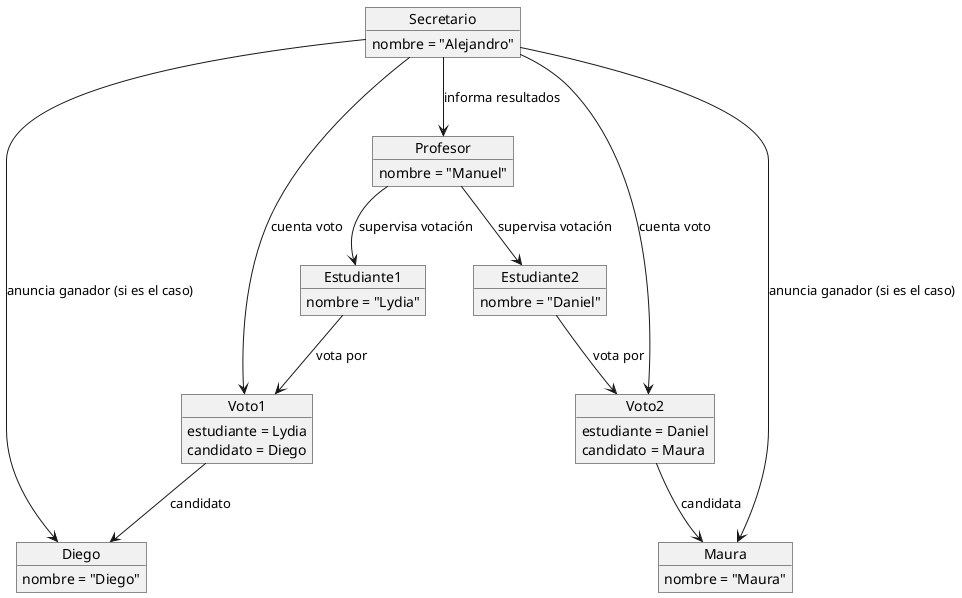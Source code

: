 @startuml
object Estudiante1 {
    nombre = "Lydia"
}

object Estudiante2 {
    nombre = "Daniel"
}

object Diego {
    nombre = "Diego"
}

object Maura {
    nombre = "Maura"
}

object Profesor {
    nombre = "Manuel"
}

object Secretario {
    nombre = "Alejandro"
}

object Voto1 {
    estudiante = Lydia
    candidato = Diego
}

object Voto2 {
    estudiante = Daniel
    candidato = Maura
}

Estudiante1 --> Voto1 : vota por
Estudiante2 --> Voto2 : vota por
Voto1 --> Diego : candidato
Voto2 --> Maura : candidata

Profesor --> Estudiante1 : supervisa votación
Profesor --> Estudiante2 : supervisa votación
Secretario --> Voto1 : cuenta voto
Secretario --> Voto2 : cuenta voto
Secretario --> Profesor : informa resultados
Secretario --> Diego : anuncia ganador (si es el caso)
Secretario --> Maura : anuncia ganador (si es el caso)
@enduml




